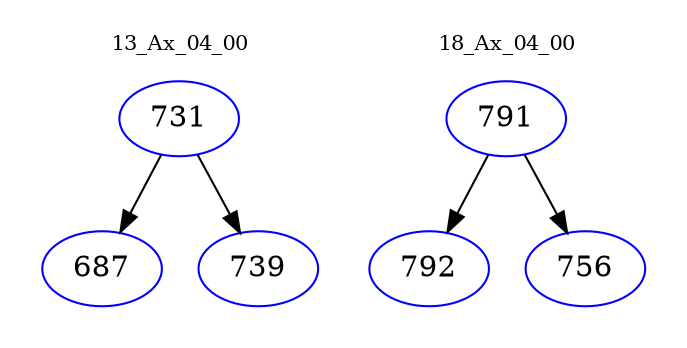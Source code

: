 digraph{
subgraph cluster_0 {
color = white
label = "13_Ax_04_00";
fontsize=10;
T0_731 [label="731", color="blue"]
T0_731 -> T0_687 [color="black"]
T0_687 [label="687", color="blue"]
T0_731 -> T0_739 [color="black"]
T0_739 [label="739", color="blue"]
}
subgraph cluster_1 {
color = white
label = "18_Ax_04_00";
fontsize=10;
T1_791 [label="791", color="blue"]
T1_791 -> T1_792 [color="black"]
T1_792 [label="792", color="blue"]
T1_791 -> T1_756 [color="black"]
T1_756 [label="756", color="blue"]
}
}
